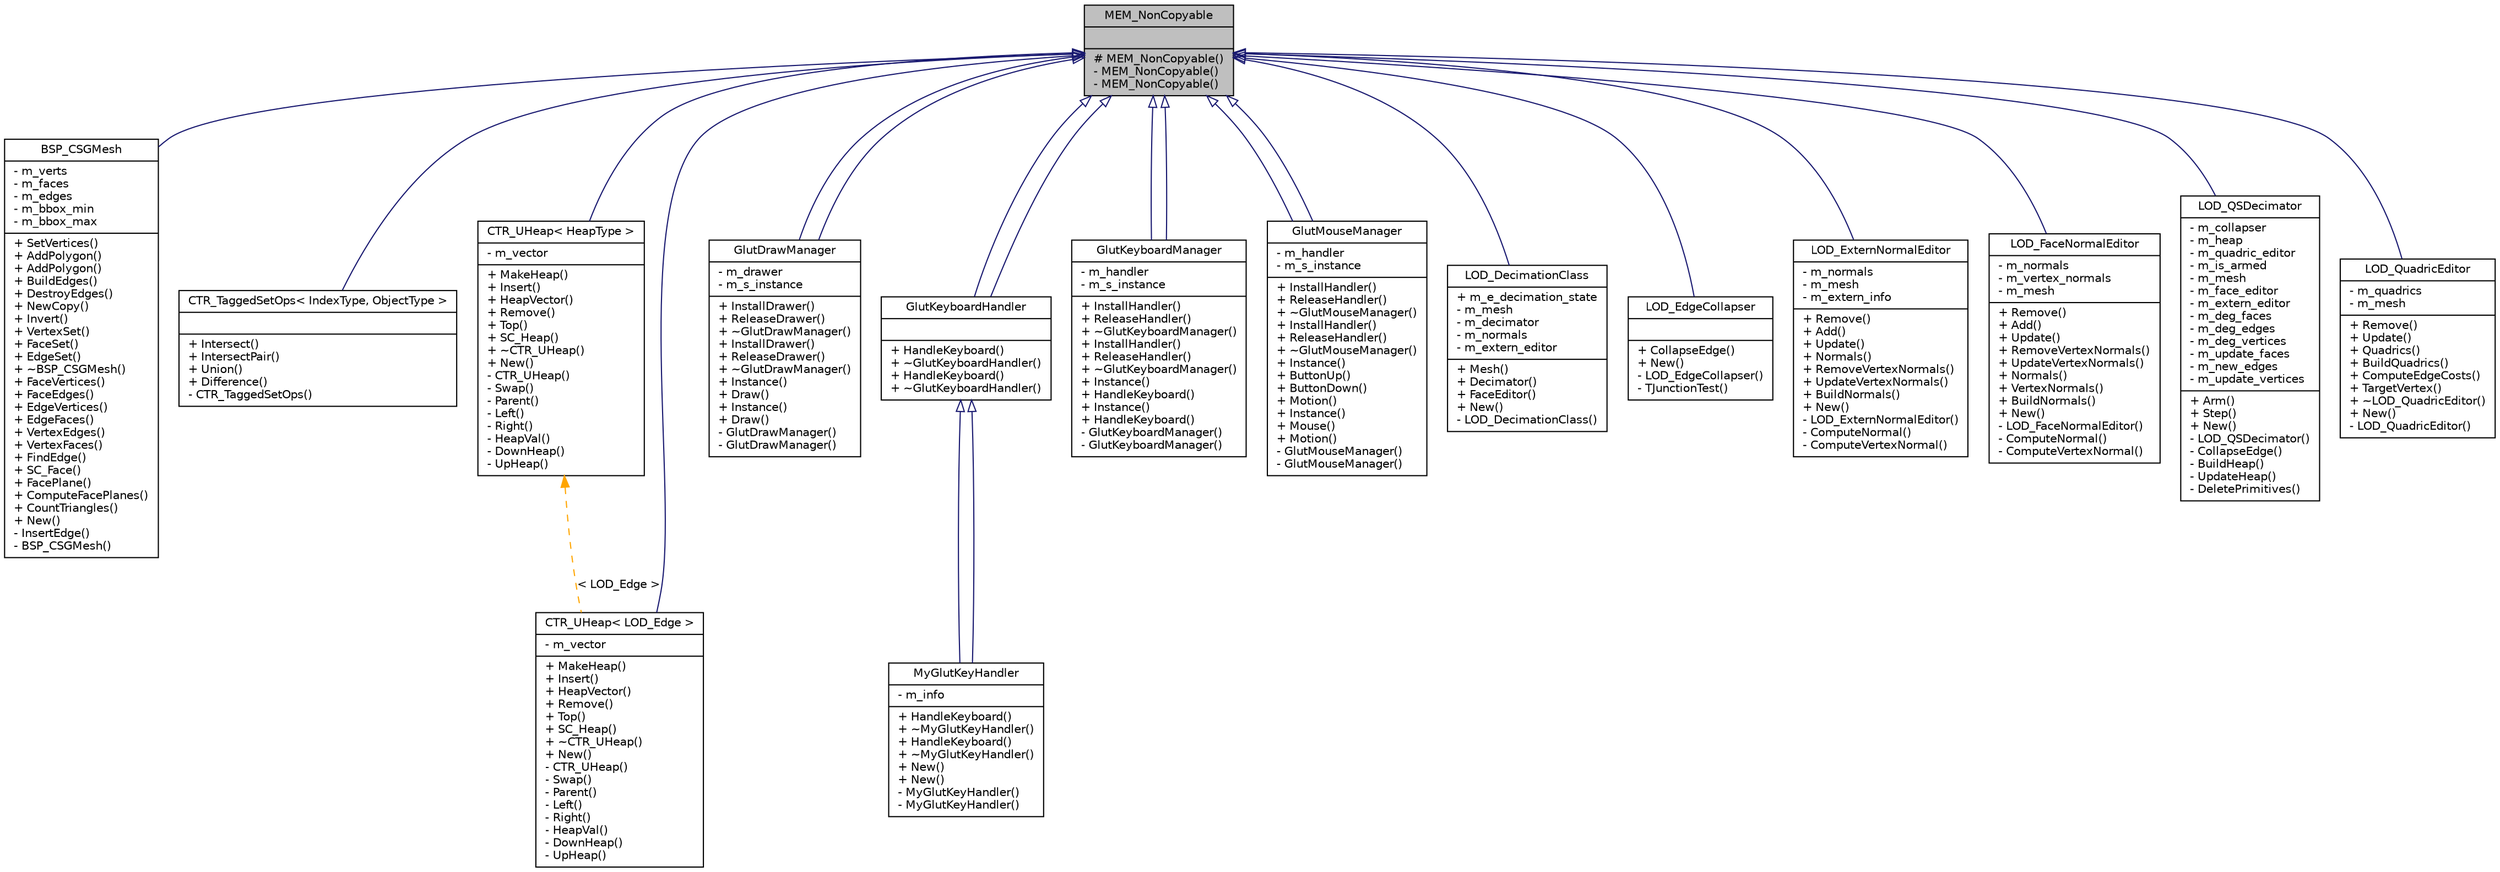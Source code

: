 digraph G
{
  edge [fontname="Helvetica",fontsize="10",labelfontname="Helvetica",labelfontsize="10"];
  node [fontname="Helvetica",fontsize="10",shape=record];
  Node1 [label="{MEM_NonCopyable\n||# MEM_NonCopyable()\l- MEM_NonCopyable()\l- MEM_NonCopyable()\l}",height=0.2,width=0.4,color="black", fillcolor="grey75", style="filled" fontcolor="black"];
  Node1 -> Node2 [dir=back,color="midnightblue",fontsize="10",style="solid",arrowtail="empty",fontname="Helvetica"];
  Node2 [label="{BSP_CSGMesh\n|- m_verts\l- m_faces\l- m_edges\l- m_bbox_min\l- m_bbox_max\l|+ SetVertices()\l+ AddPolygon()\l+ AddPolygon()\l+ BuildEdges()\l+ DestroyEdges()\l+ NewCopy()\l+ Invert()\l+ VertexSet()\l+ FaceSet()\l+ EdgeSet()\l+ ~BSP_CSGMesh()\l+ FaceVertices()\l+ FaceEdges()\l+ EdgeVertices()\l+ EdgeFaces()\l+ VertexEdges()\l+ VertexFaces()\l+ FindEdge()\l+ SC_Face()\l+ FacePlane()\l+ ComputeFacePlanes()\l+ CountTriangles()\l+ New()\l- InsertEdge()\l- BSP_CSGMesh()\l}",height=0.2,width=0.4,color="black", fillcolor="white", style="filled",URL="$dc/d09/classBSP__CSGMesh.html"];
  Node1 -> Node3 [dir=back,color="midnightblue",fontsize="10",style="solid",arrowtail="empty",fontname="Helvetica"];
  Node3 [label="{CTR_TaggedSetOps\< IndexType, ObjectType \>\n||+ Intersect()\l+ IntersectPair()\l+ Union()\l+ Difference()\l- CTR_TaggedSetOps()\l}",height=0.2,width=0.4,color="black", fillcolor="white", style="filled",URL="$d9/d4a/classCTR__TaggedSetOps.html"];
  Node1 -> Node4 [dir=back,color="midnightblue",fontsize="10",style="solid",arrowtail="empty",fontname="Helvetica"];
  Node4 [label="{CTR_UHeap\< HeapType \>\n|- m_vector\l|+ MakeHeap()\l+ Insert()\l+ HeapVector()\l+ Remove()\l+ Top()\l+ SC_Heap()\l+ ~CTR_UHeap()\l+ New()\l- CTR_UHeap()\l- Swap()\l- Parent()\l- Left()\l- Right()\l- HeapVal()\l- DownHeap()\l- UpHeap()\l}",height=0.2,width=0.4,color="black", fillcolor="white", style="filled",URL="$d6/dd1/classCTR__UHeap.html"];
  Node4 -> Node5 [dir=back,color="orange",fontsize="10",style="dashed",label="\< LOD_Edge \>",fontname="Helvetica"];
  Node5 [label="{CTR_UHeap\< LOD_Edge \>\n|- m_vector\l|+ MakeHeap()\l+ Insert()\l+ HeapVector()\l+ Remove()\l+ Top()\l+ SC_Heap()\l+ ~CTR_UHeap()\l+ New()\l- CTR_UHeap()\l- Swap()\l- Parent()\l- Left()\l- Right()\l- HeapVal()\l- DownHeap()\l- UpHeap()\l}",height=0.2,width=0.4,color="black", fillcolor="white", style="filled",URL="$d6/dd1/classCTR__UHeap.html"];
  Node1 -> Node5 [dir=back,color="midnightblue",fontsize="10",style="solid",arrowtail="empty",fontname="Helvetica"];
  Node1 -> Node6 [dir=back,color="midnightblue",fontsize="10",style="solid",arrowtail="empty",fontname="Helvetica"];
  Node6 [label="{GlutDrawManager\n|- m_drawer\l- m_s_instance\l|+ InstallDrawer()\l+ ReleaseDrawer()\l+ ~GlutDrawManager()\l+ InstallDrawer()\l+ ReleaseDrawer()\l+ ~GlutDrawManager()\l+ Instance()\l+ Draw()\l+ Instance()\l+ Draw()\l- GlutDrawManager()\l- GlutDrawManager()\l}",height=0.2,width=0.4,color="black", fillcolor="white", style="filled",URL="$d2/d86/classGlutDrawManager.html"];
  Node1 -> Node6 [dir=back,color="midnightblue",fontsize="10",style="solid",arrowtail="empty",fontname="Helvetica"];
  Node1 -> Node7 [dir=back,color="midnightblue",fontsize="10",style="solid",arrowtail="empty",fontname="Helvetica"];
  Node7 [label="{GlutKeyboardHandler\n||+ HandleKeyboard()\l+ ~GlutKeyboardHandler()\l+ HandleKeyboard()\l+ ~GlutKeyboardHandler()\l}",height=0.2,width=0.4,color="black", fillcolor="white", style="filled",URL="$da/d34/classGlutKeyboardHandler.html"];
  Node7 -> Node8 [dir=back,color="midnightblue",fontsize="10",style="solid",arrowtail="empty",fontname="Helvetica"];
  Node8 [label="{MyGlutKeyHandler\n|- m_info\l|+ HandleKeyboard()\l+ ~MyGlutKeyHandler()\l+ HandleKeyboard()\l+ ~MyGlutKeyHandler()\l+ New()\l+ New()\l- MyGlutKeyHandler()\l- MyGlutKeyHandler()\l}",height=0.2,width=0.4,color="black", fillcolor="white", style="filled",URL="$d7/d45/classMyGlutKeyHandler.html"];
  Node7 -> Node8 [dir=back,color="midnightblue",fontsize="10",style="solid",arrowtail="empty",fontname="Helvetica"];
  Node1 -> Node7 [dir=back,color="midnightblue",fontsize="10",style="solid",arrowtail="empty",fontname="Helvetica"];
  Node1 -> Node9 [dir=back,color="midnightblue",fontsize="10",style="solid",arrowtail="empty",fontname="Helvetica"];
  Node9 [label="{GlutKeyboardManager\n|- m_handler\l- m_s_instance\l|+ InstallHandler()\l+ ReleaseHandler()\l+ ~GlutKeyboardManager()\l+ InstallHandler()\l+ ReleaseHandler()\l+ ~GlutKeyboardManager()\l+ Instance()\l+ HandleKeyboard()\l+ Instance()\l+ HandleKeyboard()\l- GlutKeyboardManager()\l- GlutKeyboardManager()\l}",height=0.2,width=0.4,color="black", fillcolor="white", style="filled",URL="$d4/dba/classGlutKeyboardManager.html"];
  Node1 -> Node9 [dir=back,color="midnightblue",fontsize="10",style="solid",arrowtail="empty",fontname="Helvetica"];
  Node1 -> Node10 [dir=back,color="midnightblue",fontsize="10",style="solid",arrowtail="empty",fontname="Helvetica"];
  Node10 [label="{GlutMouseManager\n|- m_handler\l- m_s_instance\l|+ InstallHandler()\l+ ReleaseHandler()\l+ ~GlutMouseManager()\l+ InstallHandler()\l+ ReleaseHandler()\l+ ~GlutMouseManager()\l+ Instance()\l+ ButtonUp()\l+ ButtonDown()\l+ Motion()\l+ Instance()\l+ Mouse()\l+ Motion()\l- GlutMouseManager()\l- GlutMouseManager()\l}",height=0.2,width=0.4,color="black", fillcolor="white", style="filled",URL="$d6/dde/classGlutMouseManager.html"];
  Node1 -> Node10 [dir=back,color="midnightblue",fontsize="10",style="solid",arrowtail="empty",fontname="Helvetica"];
  Node1 -> Node11 [dir=back,color="midnightblue",fontsize="10",style="solid",arrowtail="empty",fontname="Helvetica"];
  Node11 [label="{LOD_DecimationClass\n|+ m_e_decimation_state\l- m_mesh\l- m_decimator\l- m_normals\l- m_extern_editor\l|+ Mesh()\l+ Decimator()\l+ FaceEditor()\l+ New()\l- LOD_DecimationClass()\l}",height=0.2,width=0.4,color="black", fillcolor="white", style="filled",URL="$d9/d3e/classLOD__DecimationClass.html"];
  Node1 -> Node12 [dir=back,color="midnightblue",fontsize="10",style="solid",arrowtail="empty",fontname="Helvetica"];
  Node12 [label="{LOD_EdgeCollapser\n||+ CollapseEdge()\l+ New()\l- LOD_EdgeCollapser()\l- TJunctionTest()\l}",height=0.2,width=0.4,color="black", fillcolor="white", style="filled",URL="$d3/dd5/classLOD__EdgeCollapser.html"];
  Node1 -> Node13 [dir=back,color="midnightblue",fontsize="10",style="solid",arrowtail="empty",fontname="Helvetica"];
  Node13 [label="{LOD_ExternNormalEditor\n|- m_normals\l- m_mesh\l- m_extern_info\l|+ Remove()\l+ Add()\l+ Update()\l+ Normals()\l+ RemoveVertexNormals()\l+ UpdateVertexNormals()\l+ BuildNormals()\l+ New()\l- LOD_ExternNormalEditor()\l- ComputeNormal()\l- ComputeVertexNormal()\l}",height=0.2,width=0.4,color="black", fillcolor="white", style="filled",URL="$d3/df0/classLOD__ExternNormalEditor.html"];
  Node1 -> Node14 [dir=back,color="midnightblue",fontsize="10",style="solid",arrowtail="empty",fontname="Helvetica"];
  Node14 [label="{LOD_FaceNormalEditor\n|- m_normals\l- m_vertex_normals\l- m_mesh\l|+ Remove()\l+ Add()\l+ Update()\l+ RemoveVertexNormals()\l+ UpdateVertexNormals()\l+ Normals()\l+ VertexNormals()\l+ BuildNormals()\l+ New()\l- LOD_FaceNormalEditor()\l- ComputeNormal()\l- ComputeVertexNormal()\l}",height=0.2,width=0.4,color="black", fillcolor="white", style="filled",URL="$d1/d4d/classLOD__FaceNormalEditor.html"];
  Node1 -> Node15 [dir=back,color="midnightblue",fontsize="10",style="solid",arrowtail="empty",fontname="Helvetica"];
  Node15 [label="{LOD_QSDecimator\n|- m_collapser\l- m_heap\l- m_quadric_editor\l- m_is_armed\l- m_mesh\l- m_face_editor\l- m_extern_editor\l- m_deg_faces\l- m_deg_edges\l- m_deg_vertices\l- m_update_faces\l- m_new_edges\l- m_update_vertices\l|+ Arm()\l+ Step()\l+ New()\l- LOD_QSDecimator()\l- CollapseEdge()\l- BuildHeap()\l- UpdateHeap()\l- DeletePrimitives()\l}",height=0.2,width=0.4,color="black", fillcolor="white", style="filled",URL="$de/dc2/classLOD__QSDecimator.html"];
  Node1 -> Node16 [dir=back,color="midnightblue",fontsize="10",style="solid",arrowtail="empty",fontname="Helvetica"];
  Node16 [label="{LOD_QuadricEditor\n|- m_quadrics\l- m_mesh\l|+ Remove()\l+ Update()\l+ Quadrics()\l+ BuildQuadrics()\l+ ComputeEdgeCosts()\l+ TargetVertex()\l+ ~LOD_QuadricEditor()\l+ New()\l- LOD_QuadricEditor()\l}",height=0.2,width=0.4,color="black", fillcolor="white", style="filled",URL="$da/d5b/classLOD__QuadricEditor.html"];
}

